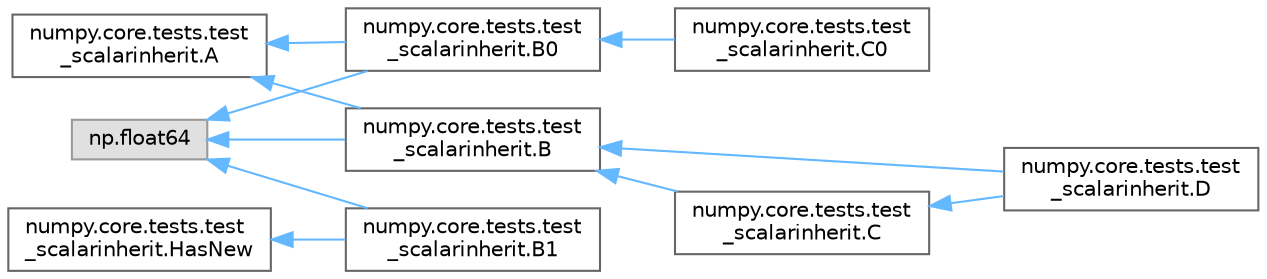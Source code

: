 digraph "Graphical Class Hierarchy"
{
 // LATEX_PDF_SIZE
  bgcolor="transparent";
  edge [fontname=Helvetica,fontsize=10,labelfontname=Helvetica,labelfontsize=10];
  node [fontname=Helvetica,fontsize=10,shape=box,height=0.2,width=0.4];
  rankdir="LR";
  Node0 [id="Node000000",label="numpy.core.tests.test\l_scalarinherit.A",height=0.2,width=0.4,color="grey40", fillcolor="white", style="filled",URL="$dc/df5/classnumpy_1_1core_1_1tests_1_1test__scalarinherit_1_1A.html",tooltip=" "];
  Node0 -> Node1 [id="edge4283_Node000000_Node000001",dir="back",color="steelblue1",style="solid",tooltip=" "];
  Node1 [id="Node000001",label="numpy.core.tests.test\l_scalarinherit.B",height=0.2,width=0.4,color="grey40", fillcolor="white", style="filled",URL="$dd/d7e/classnumpy_1_1core_1_1tests_1_1test__scalarinherit_1_1B.html",tooltip=" "];
  Node1 -> Node2 [id="edge4284_Node000001_Node000002",dir="back",color="steelblue1",style="solid",tooltip=" "];
  Node2 [id="Node000002",label="numpy.core.tests.test\l_scalarinherit.C",height=0.2,width=0.4,color="grey40", fillcolor="white", style="filled",URL="$df/d40/classnumpy_1_1core_1_1tests_1_1test__scalarinherit_1_1C.html",tooltip=" "];
  Node2 -> Node3 [id="edge4285_Node000002_Node000003",dir="back",color="steelblue1",style="solid",tooltip=" "];
  Node3 [id="Node000003",label="numpy.core.tests.test\l_scalarinherit.D",height=0.2,width=0.4,color="grey40", fillcolor="white", style="filled",URL="$d3/dd9/classnumpy_1_1core_1_1tests_1_1test__scalarinherit_1_1D.html",tooltip=" "];
  Node1 -> Node3 [id="edge4286_Node000001_Node000003",dir="back",color="steelblue1",style="solid",tooltip=" "];
  Node0 -> Node5 [id="edge4287_Node000000_Node000005",dir="back",color="steelblue1",style="solid",tooltip=" "];
  Node5 [id="Node000005",label="numpy.core.tests.test\l_scalarinherit.B0",height=0.2,width=0.4,color="grey40", fillcolor="white", style="filled",URL="$d6/d3e/classnumpy_1_1core_1_1tests_1_1test__scalarinherit_1_1B0.html",tooltip=" "];
  Node5 -> Node6 [id="edge4288_Node000005_Node000006",dir="back",color="steelblue1",style="solid",tooltip=" "];
  Node6 [id="Node000006",label="numpy.core.tests.test\l_scalarinherit.C0",height=0.2,width=0.4,color="grey40", fillcolor="white", style="filled",URL="$d3/d89/classnumpy_1_1core_1_1tests_1_1test__scalarinherit_1_1C0.html",tooltip=" "];
  Node4 [id="Node000004",label="np.float64",height=0.2,width=0.4,color="grey60", fillcolor="#E0E0E0", style="filled",tooltip=" "];
  Node4 -> Node1 [id="edge4289_Node000004_Node000001",dir="back",color="steelblue1",style="solid",tooltip=" "];
  Node4 -> Node5 [id="edge4290_Node000004_Node000005",dir="back",color="steelblue1",style="solid",tooltip=" "];
  Node4 -> Node7 [id="edge4291_Node000004_Node000007",dir="back",color="steelblue1",style="solid",tooltip=" "];
  Node7 [id="Node000007",label="numpy.core.tests.test\l_scalarinherit.B1",height=0.2,width=0.4,color="grey40", fillcolor="white", style="filled",URL="$d9/d26/classnumpy_1_1core_1_1tests_1_1test__scalarinherit_1_1B1.html",tooltip=" "];
  Node8 [id="Node000008",label="numpy.core.tests.test\l_scalarinherit.HasNew",height=0.2,width=0.4,color="grey40", fillcolor="white", style="filled",URL="$db/dfb/classnumpy_1_1core_1_1tests_1_1test__scalarinherit_1_1HasNew.html",tooltip=" "];
  Node8 -> Node7 [id="edge4292_Node000008_Node000007",dir="back",color="steelblue1",style="solid",tooltip=" "];
}
